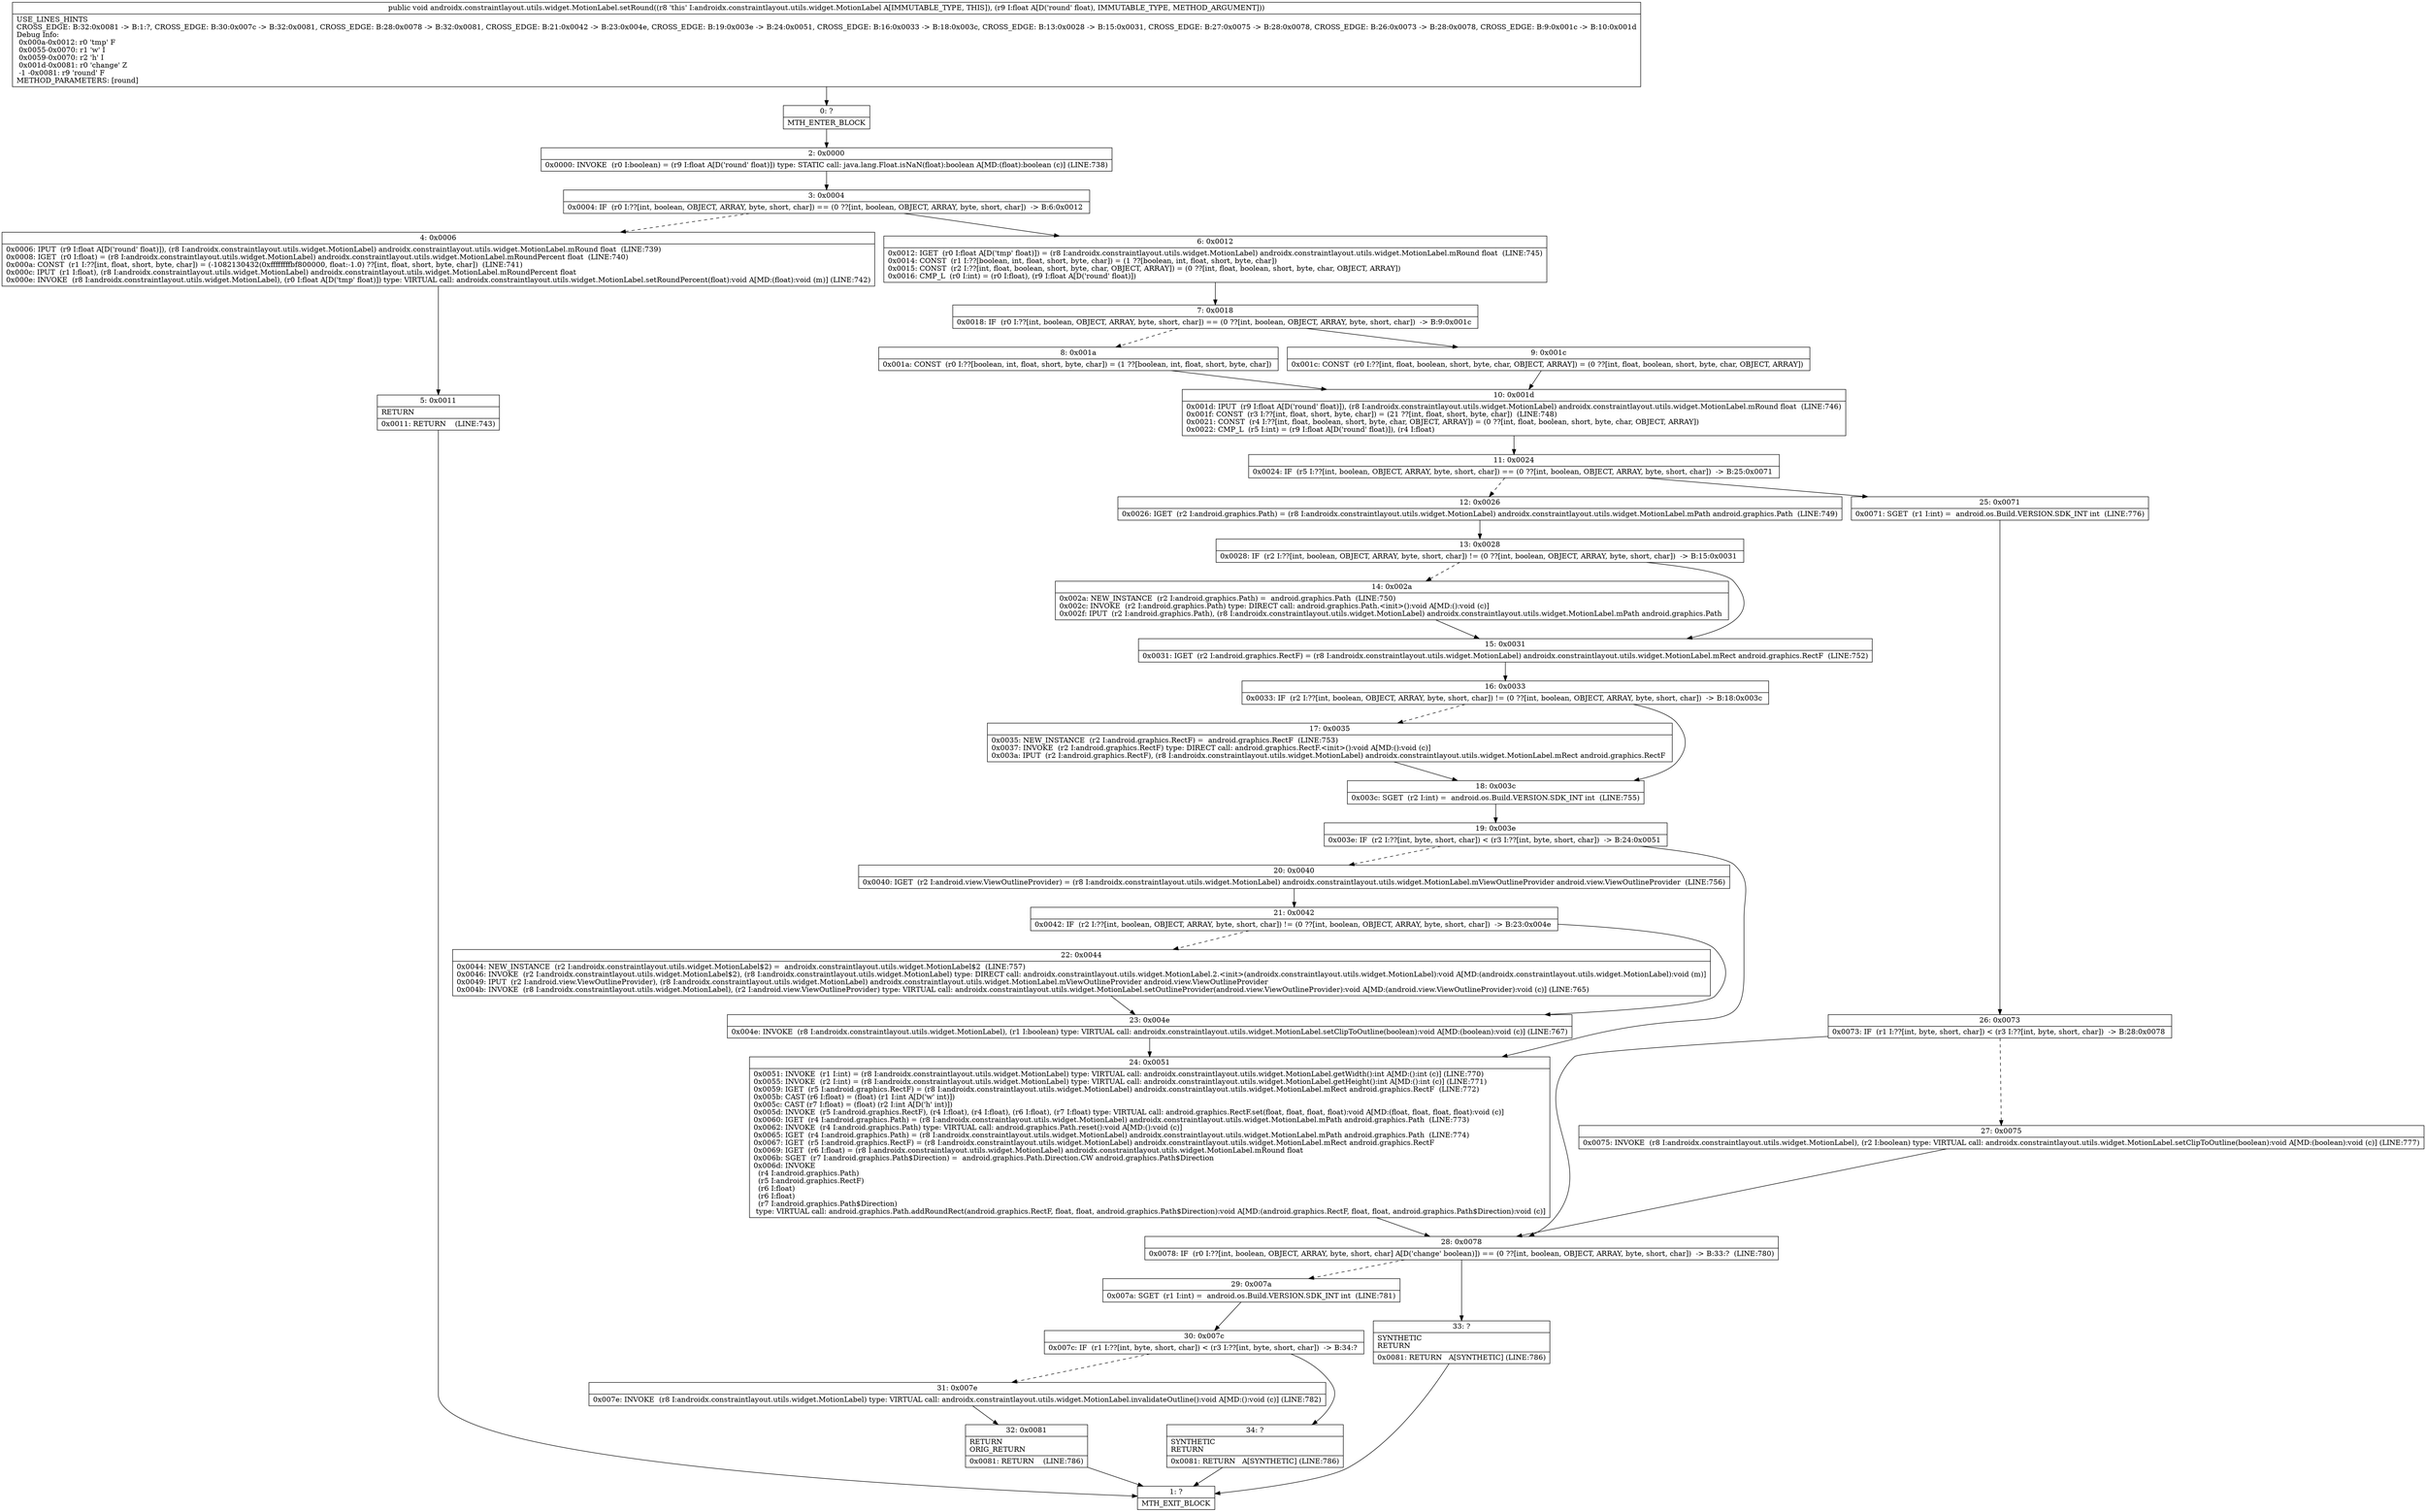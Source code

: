 digraph "CFG forandroidx.constraintlayout.utils.widget.MotionLabel.setRound(F)V" {
Node_0 [shape=record,label="{0\:\ ?|MTH_ENTER_BLOCK\l}"];
Node_2 [shape=record,label="{2\:\ 0x0000|0x0000: INVOKE  (r0 I:boolean) = (r9 I:float A[D('round' float)]) type: STATIC call: java.lang.Float.isNaN(float):boolean A[MD:(float):boolean (c)] (LINE:738)\l}"];
Node_3 [shape=record,label="{3\:\ 0x0004|0x0004: IF  (r0 I:??[int, boolean, OBJECT, ARRAY, byte, short, char]) == (0 ??[int, boolean, OBJECT, ARRAY, byte, short, char])  \-\> B:6:0x0012 \l}"];
Node_4 [shape=record,label="{4\:\ 0x0006|0x0006: IPUT  (r9 I:float A[D('round' float)]), (r8 I:androidx.constraintlayout.utils.widget.MotionLabel) androidx.constraintlayout.utils.widget.MotionLabel.mRound float  (LINE:739)\l0x0008: IGET  (r0 I:float) = (r8 I:androidx.constraintlayout.utils.widget.MotionLabel) androidx.constraintlayout.utils.widget.MotionLabel.mRoundPercent float  (LINE:740)\l0x000a: CONST  (r1 I:??[int, float, short, byte, char]) = (\-1082130432(0xffffffffbf800000, float:\-1.0) ??[int, float, short, byte, char])  (LINE:741)\l0x000c: IPUT  (r1 I:float), (r8 I:androidx.constraintlayout.utils.widget.MotionLabel) androidx.constraintlayout.utils.widget.MotionLabel.mRoundPercent float \l0x000e: INVOKE  (r8 I:androidx.constraintlayout.utils.widget.MotionLabel), (r0 I:float A[D('tmp' float)]) type: VIRTUAL call: androidx.constraintlayout.utils.widget.MotionLabel.setRoundPercent(float):void A[MD:(float):void (m)] (LINE:742)\l}"];
Node_5 [shape=record,label="{5\:\ 0x0011|RETURN\l|0x0011: RETURN    (LINE:743)\l}"];
Node_1 [shape=record,label="{1\:\ ?|MTH_EXIT_BLOCK\l}"];
Node_6 [shape=record,label="{6\:\ 0x0012|0x0012: IGET  (r0 I:float A[D('tmp' float)]) = (r8 I:androidx.constraintlayout.utils.widget.MotionLabel) androidx.constraintlayout.utils.widget.MotionLabel.mRound float  (LINE:745)\l0x0014: CONST  (r1 I:??[boolean, int, float, short, byte, char]) = (1 ??[boolean, int, float, short, byte, char]) \l0x0015: CONST  (r2 I:??[int, float, boolean, short, byte, char, OBJECT, ARRAY]) = (0 ??[int, float, boolean, short, byte, char, OBJECT, ARRAY]) \l0x0016: CMP_L  (r0 I:int) = (r0 I:float), (r9 I:float A[D('round' float)]) \l}"];
Node_7 [shape=record,label="{7\:\ 0x0018|0x0018: IF  (r0 I:??[int, boolean, OBJECT, ARRAY, byte, short, char]) == (0 ??[int, boolean, OBJECT, ARRAY, byte, short, char])  \-\> B:9:0x001c \l}"];
Node_8 [shape=record,label="{8\:\ 0x001a|0x001a: CONST  (r0 I:??[boolean, int, float, short, byte, char]) = (1 ??[boolean, int, float, short, byte, char]) \l}"];
Node_10 [shape=record,label="{10\:\ 0x001d|0x001d: IPUT  (r9 I:float A[D('round' float)]), (r8 I:androidx.constraintlayout.utils.widget.MotionLabel) androidx.constraintlayout.utils.widget.MotionLabel.mRound float  (LINE:746)\l0x001f: CONST  (r3 I:??[int, float, short, byte, char]) = (21 ??[int, float, short, byte, char])  (LINE:748)\l0x0021: CONST  (r4 I:??[int, float, boolean, short, byte, char, OBJECT, ARRAY]) = (0 ??[int, float, boolean, short, byte, char, OBJECT, ARRAY]) \l0x0022: CMP_L  (r5 I:int) = (r9 I:float A[D('round' float)]), (r4 I:float) \l}"];
Node_11 [shape=record,label="{11\:\ 0x0024|0x0024: IF  (r5 I:??[int, boolean, OBJECT, ARRAY, byte, short, char]) == (0 ??[int, boolean, OBJECT, ARRAY, byte, short, char])  \-\> B:25:0x0071 \l}"];
Node_12 [shape=record,label="{12\:\ 0x0026|0x0026: IGET  (r2 I:android.graphics.Path) = (r8 I:androidx.constraintlayout.utils.widget.MotionLabel) androidx.constraintlayout.utils.widget.MotionLabel.mPath android.graphics.Path  (LINE:749)\l}"];
Node_13 [shape=record,label="{13\:\ 0x0028|0x0028: IF  (r2 I:??[int, boolean, OBJECT, ARRAY, byte, short, char]) != (0 ??[int, boolean, OBJECT, ARRAY, byte, short, char])  \-\> B:15:0x0031 \l}"];
Node_14 [shape=record,label="{14\:\ 0x002a|0x002a: NEW_INSTANCE  (r2 I:android.graphics.Path) =  android.graphics.Path  (LINE:750)\l0x002c: INVOKE  (r2 I:android.graphics.Path) type: DIRECT call: android.graphics.Path.\<init\>():void A[MD:():void (c)]\l0x002f: IPUT  (r2 I:android.graphics.Path), (r8 I:androidx.constraintlayout.utils.widget.MotionLabel) androidx.constraintlayout.utils.widget.MotionLabel.mPath android.graphics.Path \l}"];
Node_15 [shape=record,label="{15\:\ 0x0031|0x0031: IGET  (r2 I:android.graphics.RectF) = (r8 I:androidx.constraintlayout.utils.widget.MotionLabel) androidx.constraintlayout.utils.widget.MotionLabel.mRect android.graphics.RectF  (LINE:752)\l}"];
Node_16 [shape=record,label="{16\:\ 0x0033|0x0033: IF  (r2 I:??[int, boolean, OBJECT, ARRAY, byte, short, char]) != (0 ??[int, boolean, OBJECT, ARRAY, byte, short, char])  \-\> B:18:0x003c \l}"];
Node_17 [shape=record,label="{17\:\ 0x0035|0x0035: NEW_INSTANCE  (r2 I:android.graphics.RectF) =  android.graphics.RectF  (LINE:753)\l0x0037: INVOKE  (r2 I:android.graphics.RectF) type: DIRECT call: android.graphics.RectF.\<init\>():void A[MD:():void (c)]\l0x003a: IPUT  (r2 I:android.graphics.RectF), (r8 I:androidx.constraintlayout.utils.widget.MotionLabel) androidx.constraintlayout.utils.widget.MotionLabel.mRect android.graphics.RectF \l}"];
Node_18 [shape=record,label="{18\:\ 0x003c|0x003c: SGET  (r2 I:int) =  android.os.Build.VERSION.SDK_INT int  (LINE:755)\l}"];
Node_19 [shape=record,label="{19\:\ 0x003e|0x003e: IF  (r2 I:??[int, byte, short, char]) \< (r3 I:??[int, byte, short, char])  \-\> B:24:0x0051 \l}"];
Node_20 [shape=record,label="{20\:\ 0x0040|0x0040: IGET  (r2 I:android.view.ViewOutlineProvider) = (r8 I:androidx.constraintlayout.utils.widget.MotionLabel) androidx.constraintlayout.utils.widget.MotionLabel.mViewOutlineProvider android.view.ViewOutlineProvider  (LINE:756)\l}"];
Node_21 [shape=record,label="{21\:\ 0x0042|0x0042: IF  (r2 I:??[int, boolean, OBJECT, ARRAY, byte, short, char]) != (0 ??[int, boolean, OBJECT, ARRAY, byte, short, char])  \-\> B:23:0x004e \l}"];
Node_22 [shape=record,label="{22\:\ 0x0044|0x0044: NEW_INSTANCE  (r2 I:androidx.constraintlayout.utils.widget.MotionLabel$2) =  androidx.constraintlayout.utils.widget.MotionLabel$2  (LINE:757)\l0x0046: INVOKE  (r2 I:androidx.constraintlayout.utils.widget.MotionLabel$2), (r8 I:androidx.constraintlayout.utils.widget.MotionLabel) type: DIRECT call: androidx.constraintlayout.utils.widget.MotionLabel.2.\<init\>(androidx.constraintlayout.utils.widget.MotionLabel):void A[MD:(androidx.constraintlayout.utils.widget.MotionLabel):void (m)]\l0x0049: IPUT  (r2 I:android.view.ViewOutlineProvider), (r8 I:androidx.constraintlayout.utils.widget.MotionLabel) androidx.constraintlayout.utils.widget.MotionLabel.mViewOutlineProvider android.view.ViewOutlineProvider \l0x004b: INVOKE  (r8 I:androidx.constraintlayout.utils.widget.MotionLabel), (r2 I:android.view.ViewOutlineProvider) type: VIRTUAL call: androidx.constraintlayout.utils.widget.MotionLabel.setOutlineProvider(android.view.ViewOutlineProvider):void A[MD:(android.view.ViewOutlineProvider):void (c)] (LINE:765)\l}"];
Node_23 [shape=record,label="{23\:\ 0x004e|0x004e: INVOKE  (r8 I:androidx.constraintlayout.utils.widget.MotionLabel), (r1 I:boolean) type: VIRTUAL call: androidx.constraintlayout.utils.widget.MotionLabel.setClipToOutline(boolean):void A[MD:(boolean):void (c)] (LINE:767)\l}"];
Node_24 [shape=record,label="{24\:\ 0x0051|0x0051: INVOKE  (r1 I:int) = (r8 I:androidx.constraintlayout.utils.widget.MotionLabel) type: VIRTUAL call: androidx.constraintlayout.utils.widget.MotionLabel.getWidth():int A[MD:():int (c)] (LINE:770)\l0x0055: INVOKE  (r2 I:int) = (r8 I:androidx.constraintlayout.utils.widget.MotionLabel) type: VIRTUAL call: androidx.constraintlayout.utils.widget.MotionLabel.getHeight():int A[MD:():int (c)] (LINE:771)\l0x0059: IGET  (r5 I:android.graphics.RectF) = (r8 I:androidx.constraintlayout.utils.widget.MotionLabel) androidx.constraintlayout.utils.widget.MotionLabel.mRect android.graphics.RectF  (LINE:772)\l0x005b: CAST (r6 I:float) = (float) (r1 I:int A[D('w' int)]) \l0x005c: CAST (r7 I:float) = (float) (r2 I:int A[D('h' int)]) \l0x005d: INVOKE  (r5 I:android.graphics.RectF), (r4 I:float), (r4 I:float), (r6 I:float), (r7 I:float) type: VIRTUAL call: android.graphics.RectF.set(float, float, float, float):void A[MD:(float, float, float, float):void (c)]\l0x0060: IGET  (r4 I:android.graphics.Path) = (r8 I:androidx.constraintlayout.utils.widget.MotionLabel) androidx.constraintlayout.utils.widget.MotionLabel.mPath android.graphics.Path  (LINE:773)\l0x0062: INVOKE  (r4 I:android.graphics.Path) type: VIRTUAL call: android.graphics.Path.reset():void A[MD:():void (c)]\l0x0065: IGET  (r4 I:android.graphics.Path) = (r8 I:androidx.constraintlayout.utils.widget.MotionLabel) androidx.constraintlayout.utils.widget.MotionLabel.mPath android.graphics.Path  (LINE:774)\l0x0067: IGET  (r5 I:android.graphics.RectF) = (r8 I:androidx.constraintlayout.utils.widget.MotionLabel) androidx.constraintlayout.utils.widget.MotionLabel.mRect android.graphics.RectF \l0x0069: IGET  (r6 I:float) = (r8 I:androidx.constraintlayout.utils.widget.MotionLabel) androidx.constraintlayout.utils.widget.MotionLabel.mRound float \l0x006b: SGET  (r7 I:android.graphics.Path$Direction) =  android.graphics.Path.Direction.CW android.graphics.Path$Direction \l0x006d: INVOKE  \l  (r4 I:android.graphics.Path)\l  (r5 I:android.graphics.RectF)\l  (r6 I:float)\l  (r6 I:float)\l  (r7 I:android.graphics.Path$Direction)\l type: VIRTUAL call: android.graphics.Path.addRoundRect(android.graphics.RectF, float, float, android.graphics.Path$Direction):void A[MD:(android.graphics.RectF, float, float, android.graphics.Path$Direction):void (c)]\l}"];
Node_28 [shape=record,label="{28\:\ 0x0078|0x0078: IF  (r0 I:??[int, boolean, OBJECT, ARRAY, byte, short, char] A[D('change' boolean)]) == (0 ??[int, boolean, OBJECT, ARRAY, byte, short, char])  \-\> B:33:?  (LINE:780)\l}"];
Node_29 [shape=record,label="{29\:\ 0x007a|0x007a: SGET  (r1 I:int) =  android.os.Build.VERSION.SDK_INT int  (LINE:781)\l}"];
Node_30 [shape=record,label="{30\:\ 0x007c|0x007c: IF  (r1 I:??[int, byte, short, char]) \< (r3 I:??[int, byte, short, char])  \-\> B:34:? \l}"];
Node_31 [shape=record,label="{31\:\ 0x007e|0x007e: INVOKE  (r8 I:androidx.constraintlayout.utils.widget.MotionLabel) type: VIRTUAL call: androidx.constraintlayout.utils.widget.MotionLabel.invalidateOutline():void A[MD:():void (c)] (LINE:782)\l}"];
Node_32 [shape=record,label="{32\:\ 0x0081|RETURN\lORIG_RETURN\l|0x0081: RETURN    (LINE:786)\l}"];
Node_34 [shape=record,label="{34\:\ ?|SYNTHETIC\lRETURN\l|0x0081: RETURN   A[SYNTHETIC] (LINE:786)\l}"];
Node_33 [shape=record,label="{33\:\ ?|SYNTHETIC\lRETURN\l|0x0081: RETURN   A[SYNTHETIC] (LINE:786)\l}"];
Node_25 [shape=record,label="{25\:\ 0x0071|0x0071: SGET  (r1 I:int) =  android.os.Build.VERSION.SDK_INT int  (LINE:776)\l}"];
Node_26 [shape=record,label="{26\:\ 0x0073|0x0073: IF  (r1 I:??[int, byte, short, char]) \< (r3 I:??[int, byte, short, char])  \-\> B:28:0x0078 \l}"];
Node_27 [shape=record,label="{27\:\ 0x0075|0x0075: INVOKE  (r8 I:androidx.constraintlayout.utils.widget.MotionLabel), (r2 I:boolean) type: VIRTUAL call: androidx.constraintlayout.utils.widget.MotionLabel.setClipToOutline(boolean):void A[MD:(boolean):void (c)] (LINE:777)\l}"];
Node_9 [shape=record,label="{9\:\ 0x001c|0x001c: CONST  (r0 I:??[int, float, boolean, short, byte, char, OBJECT, ARRAY]) = (0 ??[int, float, boolean, short, byte, char, OBJECT, ARRAY]) \l}"];
MethodNode[shape=record,label="{public void androidx.constraintlayout.utils.widget.MotionLabel.setRound((r8 'this' I:androidx.constraintlayout.utils.widget.MotionLabel A[IMMUTABLE_TYPE, THIS]), (r9 I:float A[D('round' float), IMMUTABLE_TYPE, METHOD_ARGUMENT]))  | USE_LINES_HINTS\lCROSS_EDGE: B:32:0x0081 \-\> B:1:?, CROSS_EDGE: B:30:0x007c \-\> B:32:0x0081, CROSS_EDGE: B:28:0x0078 \-\> B:32:0x0081, CROSS_EDGE: B:21:0x0042 \-\> B:23:0x004e, CROSS_EDGE: B:19:0x003e \-\> B:24:0x0051, CROSS_EDGE: B:16:0x0033 \-\> B:18:0x003c, CROSS_EDGE: B:13:0x0028 \-\> B:15:0x0031, CROSS_EDGE: B:27:0x0075 \-\> B:28:0x0078, CROSS_EDGE: B:26:0x0073 \-\> B:28:0x0078, CROSS_EDGE: B:9:0x001c \-\> B:10:0x001d\lDebug Info:\l  0x000a\-0x0012: r0 'tmp' F\l  0x0055\-0x0070: r1 'w' I\l  0x0059\-0x0070: r2 'h' I\l  0x001d\-0x0081: r0 'change' Z\l  \-1 \-0x0081: r9 'round' F\lMETHOD_PARAMETERS: [round]\l}"];
MethodNode -> Node_0;Node_0 -> Node_2;
Node_2 -> Node_3;
Node_3 -> Node_4[style=dashed];
Node_3 -> Node_6;
Node_4 -> Node_5;
Node_5 -> Node_1;
Node_6 -> Node_7;
Node_7 -> Node_8[style=dashed];
Node_7 -> Node_9;
Node_8 -> Node_10;
Node_10 -> Node_11;
Node_11 -> Node_12[style=dashed];
Node_11 -> Node_25;
Node_12 -> Node_13;
Node_13 -> Node_14[style=dashed];
Node_13 -> Node_15;
Node_14 -> Node_15;
Node_15 -> Node_16;
Node_16 -> Node_17[style=dashed];
Node_16 -> Node_18;
Node_17 -> Node_18;
Node_18 -> Node_19;
Node_19 -> Node_20[style=dashed];
Node_19 -> Node_24;
Node_20 -> Node_21;
Node_21 -> Node_22[style=dashed];
Node_21 -> Node_23;
Node_22 -> Node_23;
Node_23 -> Node_24;
Node_24 -> Node_28;
Node_28 -> Node_29[style=dashed];
Node_28 -> Node_33;
Node_29 -> Node_30;
Node_30 -> Node_31[style=dashed];
Node_30 -> Node_34;
Node_31 -> Node_32;
Node_32 -> Node_1;
Node_34 -> Node_1;
Node_33 -> Node_1;
Node_25 -> Node_26;
Node_26 -> Node_27[style=dashed];
Node_26 -> Node_28;
Node_27 -> Node_28;
Node_9 -> Node_10;
}

